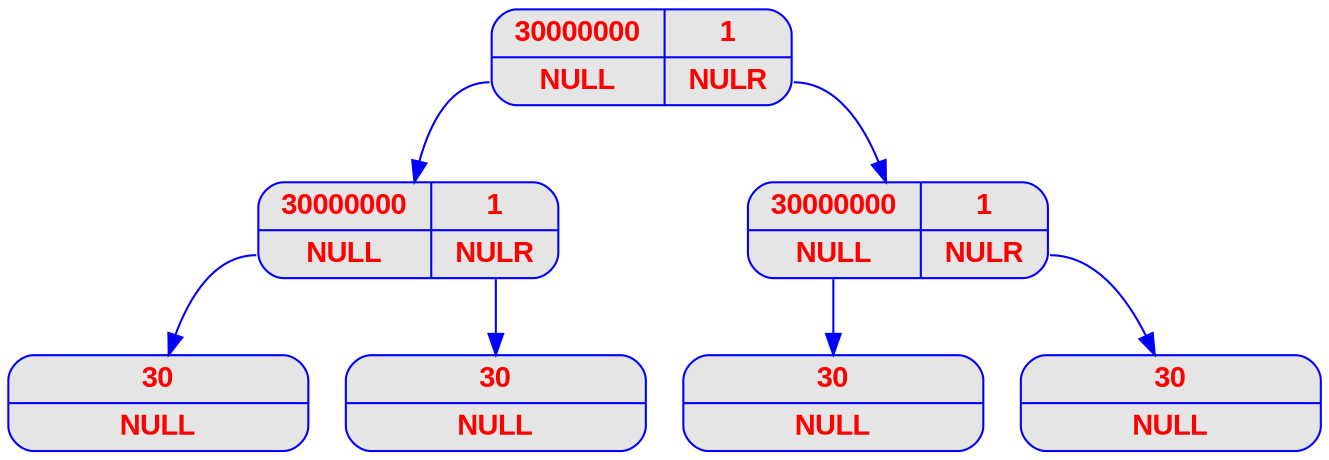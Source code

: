 digraph liste { 
graph [ 
	rankdir = "TB" 
] 

node [ 
	fontname = "Arial bold"
	fontsize = "14" 
	fontcolor = "red" 
	style = "rounded, filled" 
	shape = "record" 
	fillcolor = "grey90" 
	color = "blue" 
	width = "2" 
	shape=record
]

edge [ 
	color = "blue" 
] 


"ID_0001" [label = "{<elt> 30000000  | <nextL> NULL}|{<> 1 | <nextR> NULR}"];
"ID_0001" : nextL -> "ID_0002";
"ID_0001" : nextR -> "ID_0003";
"ID_0002" [label = "{<elt> 30000000  | <nextL> NULL}|{<> 1 | <nextR> NULR}"];
"ID_0002" : nextL -> "ID_0004";
"ID_0002" : nextR -> "ID_0005";
"ID_0003" [label = "{<elt> 30000000  | <nextL> NULL}|{<> 1 | <nextR> NULR}"];
"ID_0003" : nextL -> "ID_0006";
"ID_0003" : nextR -> "ID_0007";
"ID_0004" [label = "{<elt> 30  | <next> NULL }"];
"ID_0005" [label = "{<elt> 30  | <next> NULL }"];
"ID_0006" [label = "{<elt> 30  | <next> NULL }"];
"ID_0007" [label = "{<elt> 30  | <next> NULL }"];
}